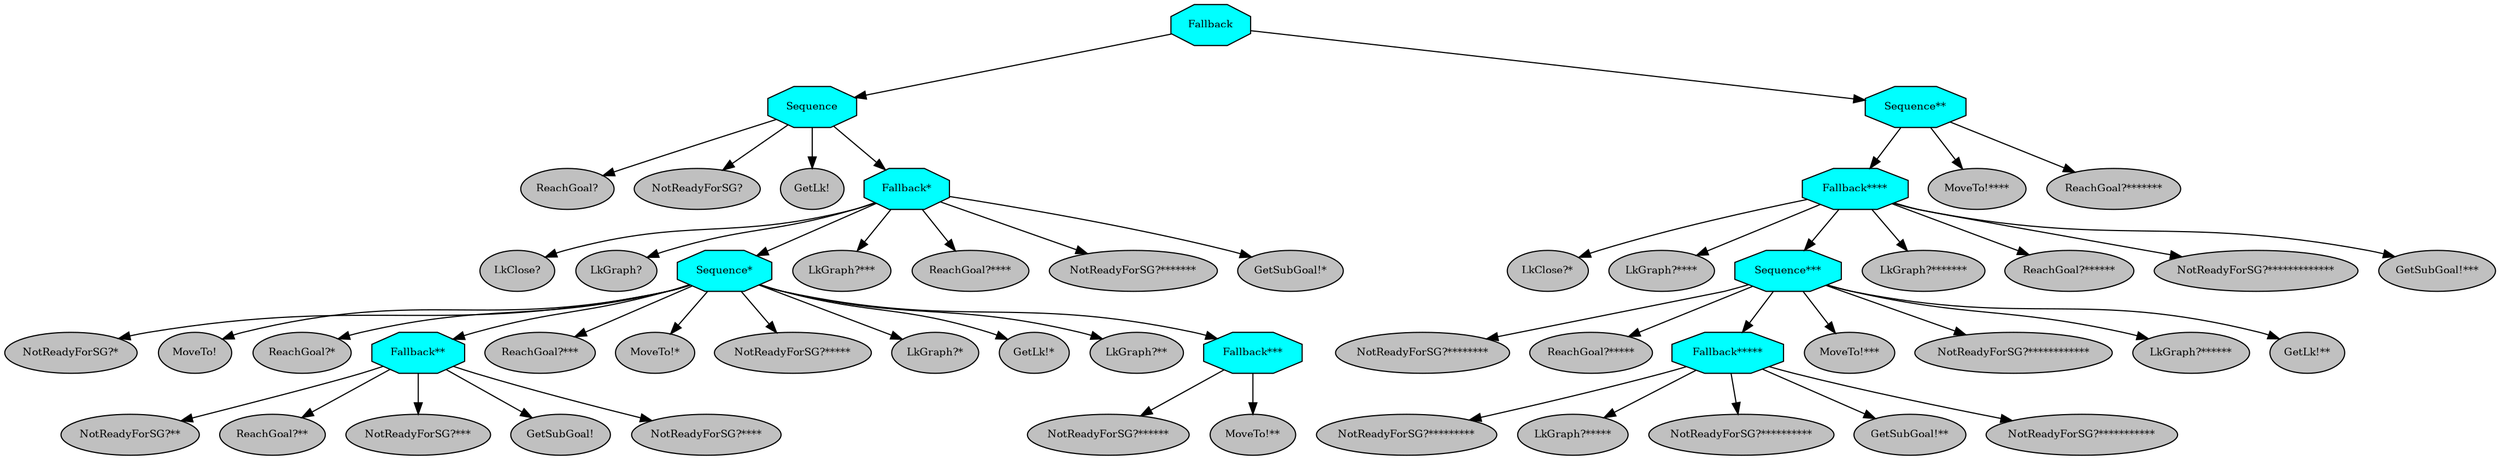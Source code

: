 digraph pastafarianism {
ordering=out;
graph [fontname="times-roman"];
node [fontname="times-roman"];
edge [fontname="times-roman"];
Fallback [fillcolor=cyan, fontcolor=black, fontsize=9, label=Fallback, shape=octagon, style=filled];
Sequence [fillcolor=cyan, fontcolor=black, fontsize=9, label=Sequence, shape=octagon, style=filled];
Fallback -> Sequence;
"ReachGoal?" [fillcolor=gray, fontcolor=black, fontsize=9, label="ReachGoal?", shape=ellipse, style=filled];
Sequence -> "ReachGoal?";
"NotReadyForSG?" [fillcolor=gray, fontcolor=black, fontsize=9, label="NotReadyForSG?", shape=ellipse, style=filled];
Sequence -> "NotReadyForSG?";
"GetLk!" [fillcolor=gray, fontcolor=black, fontsize=9, label="GetLk!", shape=ellipse, style=filled];
Sequence -> "GetLk!";
"Fallback*" [fillcolor=cyan, fontcolor=black, fontsize=9, label="Fallback*", shape=octagon, style=filled];
Sequence -> "Fallback*";
"LkClose?" [fillcolor=gray, fontcolor=black, fontsize=9, label="LkClose?", shape=ellipse, style=filled];
"Fallback*" -> "LkClose?";
"LkGraph?" [fillcolor=gray, fontcolor=black, fontsize=9, label="LkGraph?", shape=ellipse, style=filled];
"Fallback*" -> "LkGraph?";
"Sequence*" [fillcolor=cyan, fontcolor=black, fontsize=9, label="Sequence*", shape=octagon, style=filled];
"Fallback*" -> "Sequence*";
"NotReadyForSG?*" [fillcolor=gray, fontcolor=black, fontsize=9, label="NotReadyForSG?*", shape=ellipse, style=filled];
"Sequence*" -> "NotReadyForSG?*";
"MoveTo!" [fillcolor=gray, fontcolor=black, fontsize=9, label="MoveTo!", shape=ellipse, style=filled];
"Sequence*" -> "MoveTo!";
"ReachGoal?*" [fillcolor=gray, fontcolor=black, fontsize=9, label="ReachGoal?*", shape=ellipse, style=filled];
"Sequence*" -> "ReachGoal?*";
"Fallback**" [fillcolor=cyan, fontcolor=black, fontsize=9, label="Fallback**", shape=octagon, style=filled];
"Sequence*" -> "Fallback**";
"NotReadyForSG?**" [fillcolor=gray, fontcolor=black, fontsize=9, label="NotReadyForSG?**", shape=ellipse, style=filled];
"Fallback**" -> "NotReadyForSG?**";
"ReachGoal?**" [fillcolor=gray, fontcolor=black, fontsize=9, label="ReachGoal?**", shape=ellipse, style=filled];
"Fallback**" -> "ReachGoal?**";
"NotReadyForSG?***" [fillcolor=gray, fontcolor=black, fontsize=9, label="NotReadyForSG?***", shape=ellipse, style=filled];
"Fallback**" -> "NotReadyForSG?***";
"GetSubGoal!" [fillcolor=gray, fontcolor=black, fontsize=9, label="GetSubGoal!", shape=ellipse, style=filled];
"Fallback**" -> "GetSubGoal!";
"NotReadyForSG?****" [fillcolor=gray, fontcolor=black, fontsize=9, label="NotReadyForSG?****", shape=ellipse, style=filled];
"Fallback**" -> "NotReadyForSG?****";
"ReachGoal?***" [fillcolor=gray, fontcolor=black, fontsize=9, label="ReachGoal?***", shape=ellipse, style=filled];
"Sequence*" -> "ReachGoal?***";
"MoveTo!*" [fillcolor=gray, fontcolor=black, fontsize=9, label="MoveTo!*", shape=ellipse, style=filled];
"Sequence*" -> "MoveTo!*";
"NotReadyForSG?*****" [fillcolor=gray, fontcolor=black, fontsize=9, label="NotReadyForSG?*****", shape=ellipse, style=filled];
"Sequence*" -> "NotReadyForSG?*****";
"LkGraph?*" [fillcolor=gray, fontcolor=black, fontsize=9, label="LkGraph?*", shape=ellipse, style=filled];
"Sequence*" -> "LkGraph?*";
"GetLk!*" [fillcolor=gray, fontcolor=black, fontsize=9, label="GetLk!*", shape=ellipse, style=filled];
"Sequence*" -> "GetLk!*";
"LkGraph?**" [fillcolor=gray, fontcolor=black, fontsize=9, label="LkGraph?**", shape=ellipse, style=filled];
"Sequence*" -> "LkGraph?**";
"Fallback***" [fillcolor=cyan, fontcolor=black, fontsize=9, label="Fallback***", shape=octagon, style=filled];
"Sequence*" -> "Fallback***";
"NotReadyForSG?******" [fillcolor=gray, fontcolor=black, fontsize=9, label="NotReadyForSG?******", shape=ellipse, style=filled];
"Fallback***" -> "NotReadyForSG?******";
"MoveTo!**" [fillcolor=gray, fontcolor=black, fontsize=9, label="MoveTo!**", shape=ellipse, style=filled];
"Fallback***" -> "MoveTo!**";
"LkGraph?***" [fillcolor=gray, fontcolor=black, fontsize=9, label="LkGraph?***", shape=ellipse, style=filled];
"Fallback*" -> "LkGraph?***";
"ReachGoal?****" [fillcolor=gray, fontcolor=black, fontsize=9, label="ReachGoal?****", shape=ellipse, style=filled];
"Fallback*" -> "ReachGoal?****";
"NotReadyForSG?*******" [fillcolor=gray, fontcolor=black, fontsize=9, label="NotReadyForSG?*******", shape=ellipse, style=filled];
"Fallback*" -> "NotReadyForSG?*******";
"GetSubGoal!*" [fillcolor=gray, fontcolor=black, fontsize=9, label="GetSubGoal!*", shape=ellipse, style=filled];
"Fallback*" -> "GetSubGoal!*";
"Sequence**" [fillcolor=cyan, fontcolor=black, fontsize=9, label="Sequence**", shape=octagon, style=filled];
Fallback -> "Sequence**";
"Fallback****" [fillcolor=cyan, fontcolor=black, fontsize=9, label="Fallback****", shape=octagon, style=filled];
"Sequence**" -> "Fallback****";
"LkClose?*" [fillcolor=gray, fontcolor=black, fontsize=9, label="LkClose?*", shape=ellipse, style=filled];
"Fallback****" -> "LkClose?*";
"LkGraph?****" [fillcolor=gray, fontcolor=black, fontsize=9, label="LkGraph?****", shape=ellipse, style=filled];
"Fallback****" -> "LkGraph?****";
"Sequence***" [fillcolor=cyan, fontcolor=black, fontsize=9, label="Sequence***", shape=octagon, style=filled];
"Fallback****" -> "Sequence***";
"NotReadyForSG?********" [fillcolor=gray, fontcolor=black, fontsize=9, label="NotReadyForSG?********", shape=ellipse, style=filled];
"Sequence***" -> "NotReadyForSG?********";
"ReachGoal?*****" [fillcolor=gray, fontcolor=black, fontsize=9, label="ReachGoal?*****", shape=ellipse, style=filled];
"Sequence***" -> "ReachGoal?*****";
"Fallback*****" [fillcolor=cyan, fontcolor=black, fontsize=9, label="Fallback*****", shape=octagon, style=filled];
"Sequence***" -> "Fallback*****";
"NotReadyForSG?*********" [fillcolor=gray, fontcolor=black, fontsize=9, label="NotReadyForSG?*********", shape=ellipse, style=filled];
"Fallback*****" -> "NotReadyForSG?*********";
"LkGraph?*****" [fillcolor=gray, fontcolor=black, fontsize=9, label="LkGraph?*****", shape=ellipse, style=filled];
"Fallback*****" -> "LkGraph?*****";
"NotReadyForSG?**********" [fillcolor=gray, fontcolor=black, fontsize=9, label="NotReadyForSG?**********", shape=ellipse, style=filled];
"Fallback*****" -> "NotReadyForSG?**********";
"GetSubGoal!**" [fillcolor=gray, fontcolor=black, fontsize=9, label="GetSubGoal!**", shape=ellipse, style=filled];
"Fallback*****" -> "GetSubGoal!**";
"NotReadyForSG?***********" [fillcolor=gray, fontcolor=black, fontsize=9, label="NotReadyForSG?***********", shape=ellipse, style=filled];
"Fallback*****" -> "NotReadyForSG?***********";
"MoveTo!***" [fillcolor=gray, fontcolor=black, fontsize=9, label="MoveTo!***", shape=ellipse, style=filled];
"Sequence***" -> "MoveTo!***";
"NotReadyForSG?************" [fillcolor=gray, fontcolor=black, fontsize=9, label="NotReadyForSG?************", shape=ellipse, style=filled];
"Sequence***" -> "NotReadyForSG?************";
"LkGraph?******" [fillcolor=gray, fontcolor=black, fontsize=9, label="LkGraph?******", shape=ellipse, style=filled];
"Sequence***" -> "LkGraph?******";
"GetLk!**" [fillcolor=gray, fontcolor=black, fontsize=9, label="GetLk!**", shape=ellipse, style=filled];
"Sequence***" -> "GetLk!**";
"LkGraph?*******" [fillcolor=gray, fontcolor=black, fontsize=9, label="LkGraph?*******", shape=ellipse, style=filled];
"Fallback****" -> "LkGraph?*******";
"ReachGoal?******" [fillcolor=gray, fontcolor=black, fontsize=9, label="ReachGoal?******", shape=ellipse, style=filled];
"Fallback****" -> "ReachGoal?******";
"NotReadyForSG?*************" [fillcolor=gray, fontcolor=black, fontsize=9, label="NotReadyForSG?*************", shape=ellipse, style=filled];
"Fallback****" -> "NotReadyForSG?*************";
"GetSubGoal!***" [fillcolor=gray, fontcolor=black, fontsize=9, label="GetSubGoal!***", shape=ellipse, style=filled];
"Fallback****" -> "GetSubGoal!***";
"MoveTo!****" [fillcolor=gray, fontcolor=black, fontsize=9, label="MoveTo!****", shape=ellipse, style=filled];
"Sequence**" -> "MoveTo!****";
"ReachGoal?*******" [fillcolor=gray, fontcolor=black, fontsize=9, label="ReachGoal?*******", shape=ellipse, style=filled];
"Sequence**" -> "ReachGoal?*******";
}
